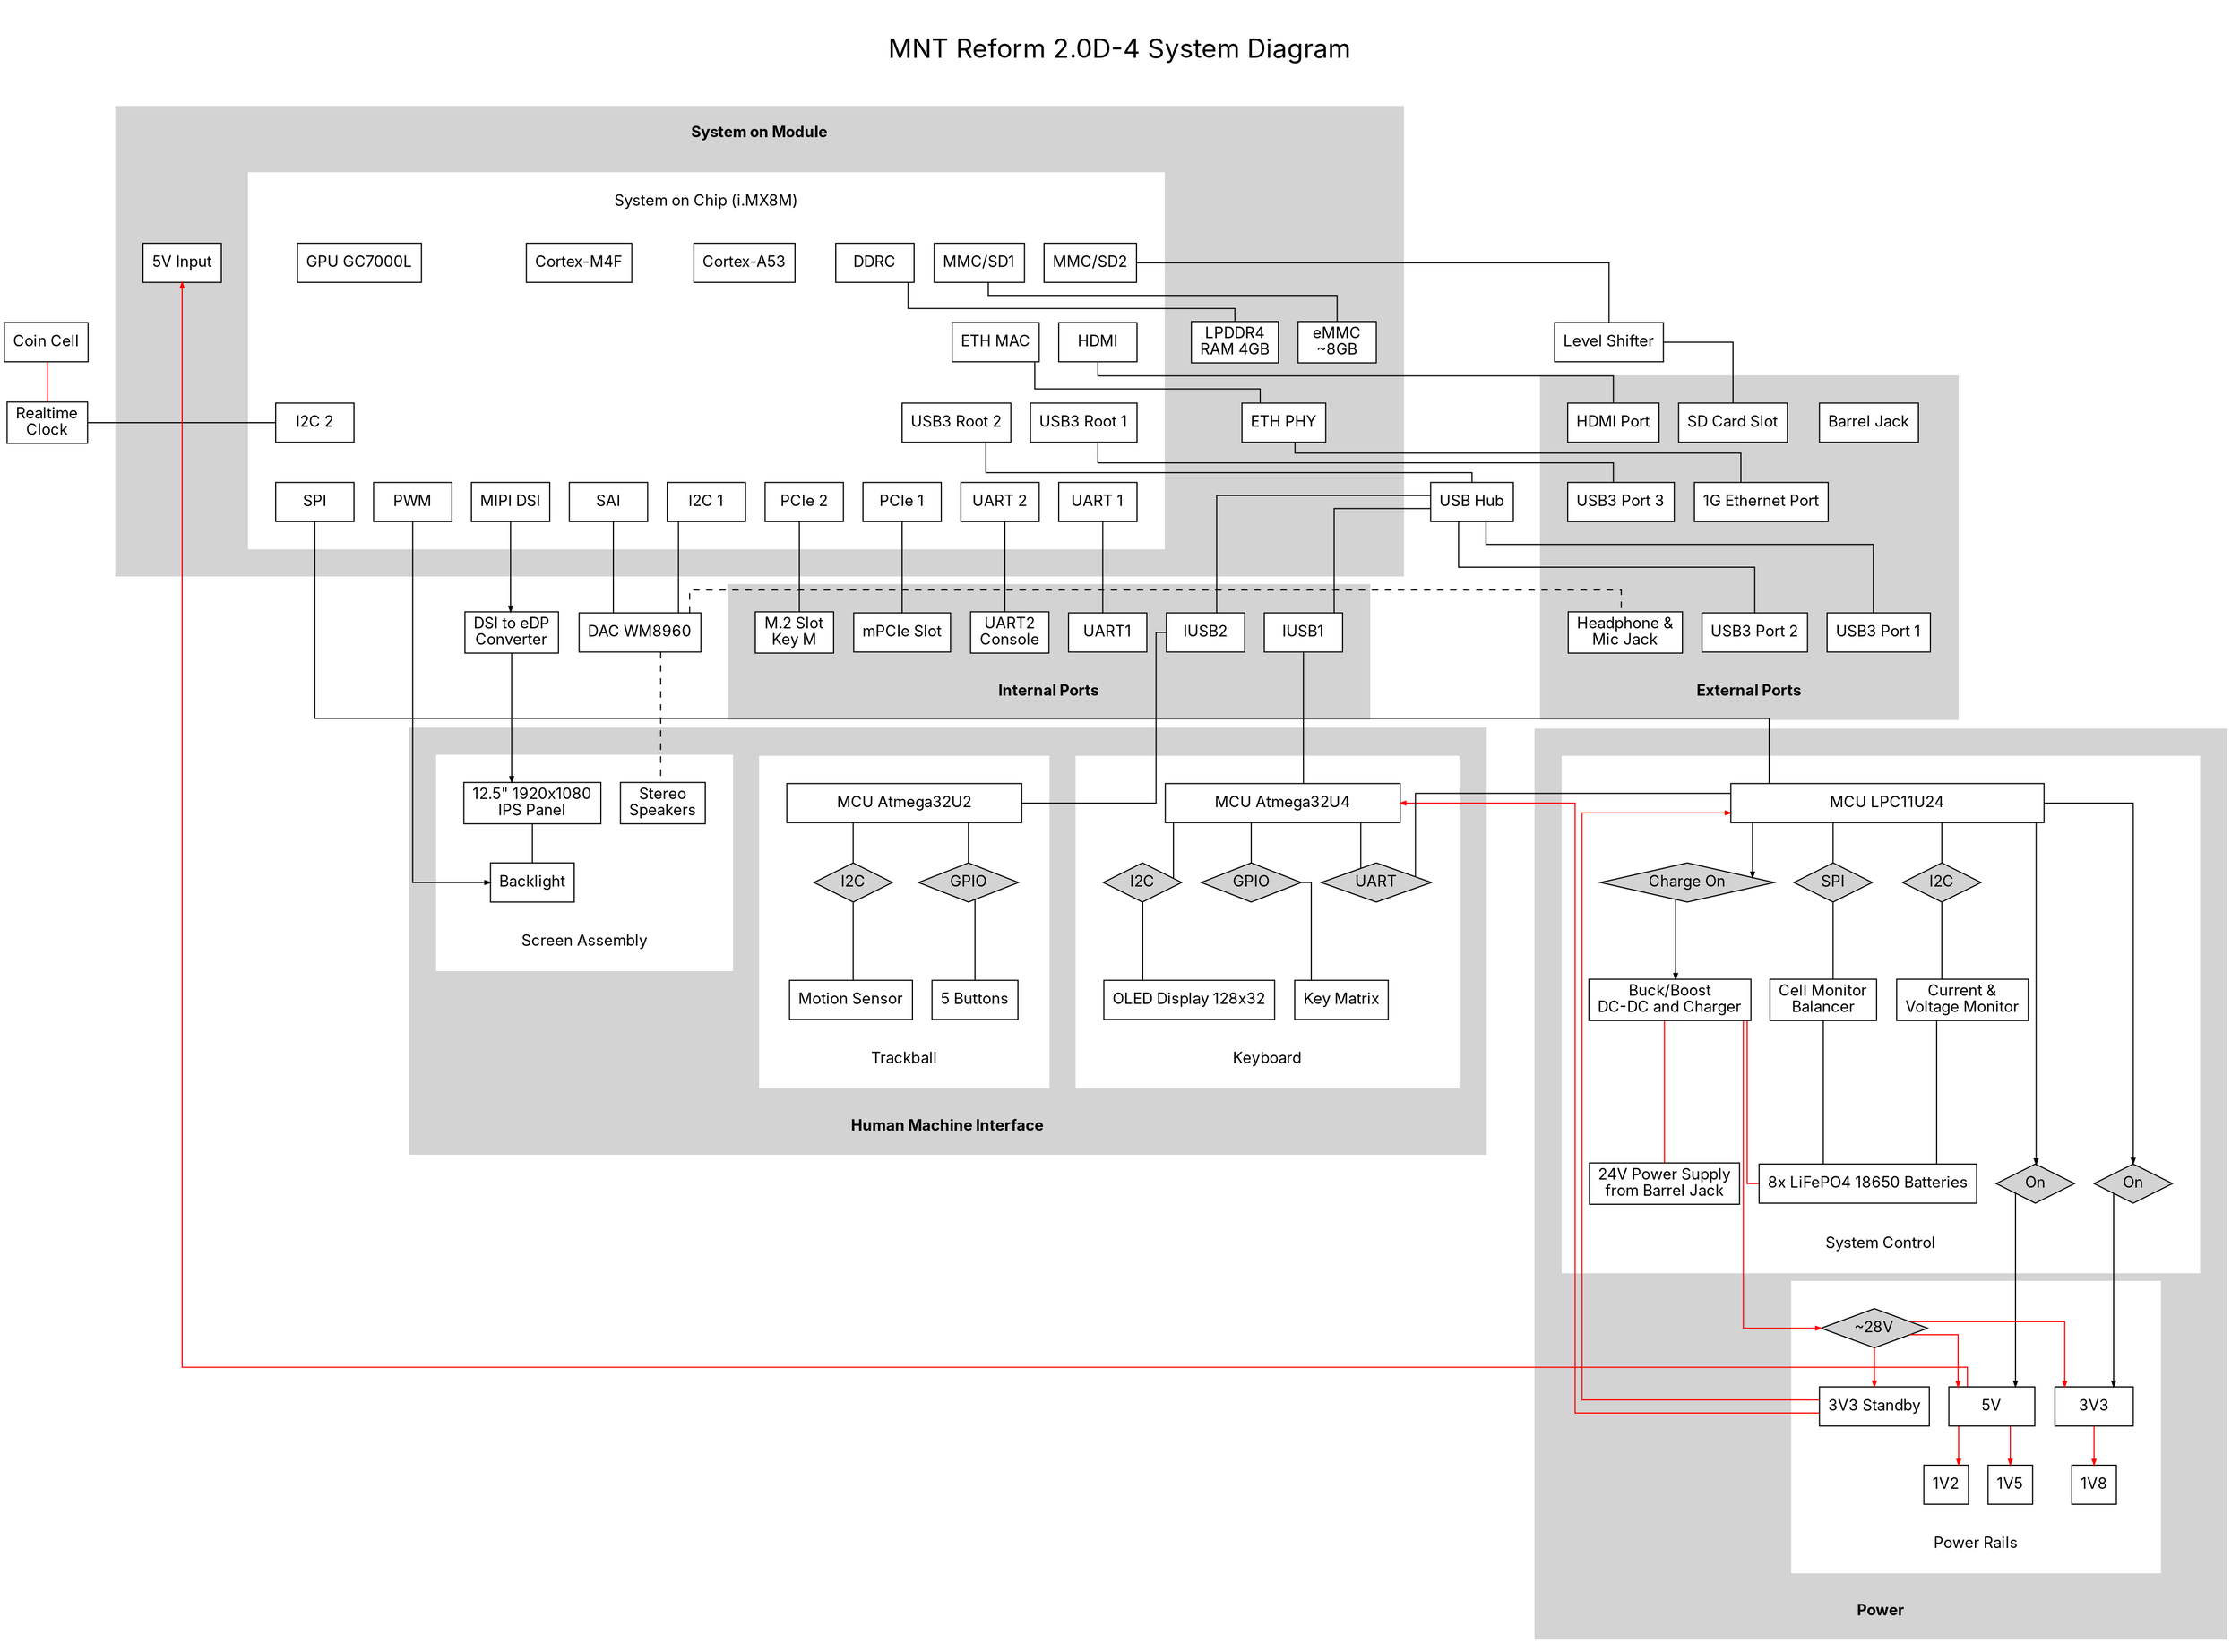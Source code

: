 digraph G {
  newrank=true;
  overlap=false;
  splines=ortho;

  node [shape=box fillcolor=white style=filled fontname="Inter" width=1 target="_top"];
  edge [arrowsize="0.5"];
  rankdir=TB; 
  fontname="Inter";
  label=<<font point-size='24'> <br/>MNT Reform 2.0D-4 System Diagram<br/> </font>>;
  labelloc="t";

  rtc  [label="Realtime\nClock" href="system.html#rtc"];
  rtcbat  [label="Coin Cell" href="system.html#rtc"];
   
  subgraph cluster_som {
    fontname="Inter";
    color=lightgrey;
    label=<<br/><b>System on Module</b>>;
    labelloc="t";
    margin="25.0";
    
    style=filled;
    
    subgraph cluster_soc {
      fontname="Inter";
      color=white;
      label=<<br/>System on Chip (i.MX8M)>;
      labelloc="t";
      margin="25.0";
      
      dsi  [label="MIPI DSI" href="system.html#mipi-dsi"];
      hdmi  [label="HDMI" href="system.html#hdmi"];
      sai  [label="SAI" href="system.html#sai"];
      i2c0  [label="I2C 1" href="system.html#i2c"];
      
      usb0  [label="USB3 Root 1" href="system.html#usb3"];
      usb1  [label="USB3 Root 2" href="system.html#usb3"];

      ddrc [label="DDRC" href="system.html#ddrc"];

      sd1  [label="MMC/SD1" href="system.html#mmc"];
      sd2  [label="MMC/SD2" href="system.html#mmc"];
      
      uart1 [label="UART 2" href="system.html#uart"];
      pcie0  [label="PCIe 1" href="system.html#pcie"];
      pcie1  [label="PCIe 2" href="system.html#pcie"];
      uart0 [label="UART 1" href="system.html#uart"];
      
      //uart2 [label="UART 3"];
      
      pwm [label="PWM" href="system.html#pwm"];
      
      ethmac  [label="ETH MAC" href="system.html#eth-mac"];

      cpu0 [label="Cortex-A53" href="system.html#cortex-a53"];
      cpu1 [label="Cortex-M4F" href="system.html#cortex-m4f"];
      gpu [label="GPU GC7000L" href="system.html#gpu"];
      
      i2c1  [label="I2C 2" href="system.html#i2c"];
      spi1 [label="SPI" href="system.html#spi"];
    }

    ram [label="LPDDR4\nRAM 4GB" href="system.html#ddrc"];
    emmc [label="eMMC\n~8GB" href="system.html#mmc"];
    
    ethphy  [label="ETH PHY" href="system.html#eth-phy"];
    
    s5v  [label="5V Input"];
  }
  
  hub  [label="USB Hub" href="system.html#usb-hub"];
  
  adac  [label="DAC WM8960" href="system.html#dac"];
  dsi2edp  [label="DSI to eDP\nConverter" href="system.html#dsi2edp"];

  subgraph cluster_headers {
    fontname="Inter"
    labelloc="b";
    margin="25.0";
    color=lightgrey;
    style=filled;
    label=<<b>Internal Ports</b><br/> >;

    iuart0  [label="UART1" href="system.html#uart"];
    iuart1  [label="UART2\nConsole" href="system.html#uart"];

    iusb0 [label="IUSB1" href="system.html#usb3"];
    iusb1 [label="IUSB2" href="system.html#usb3"];

    impcie [label="mPCIe Slot" href="system.html#pcie"];
    im2 [label="M.2 Slot\nKey M" href="system.html#pcie"];
  }
  
  subgraph cluster_power {
    fontname="Inter"
    label=<<b>Power</b><br/> >;
    labelloc="b";
    color=lightgrey;
    style=filled;
    margin="25.0";
    
    subgraph cluster_system_control {
      fontname="Inter"
      label="System Control\n ";
      labelloc="b";
      color=white;
      style=filled;
      margin="25.0";
      
      lpc  [label="MCU LPC11U24" width=4 href="system.html#lpc"];
      ina  [label="Current &\nVoltage Monitor" href="system.html#ina"];
      
      ltc  [label="Buck/Boost\nDC-DC and Charger" href="system.html#ltc4020"];

      mon  [label="Cell Monitor\nBalancer" href="system.html#balancer"];
      
      lspi  [label="SPI" shape=diamond fillcolor=lightgrey href="system.html#spi"];
      li2c  [label="I2C" shape=diamond fillcolor=lightgrey href="system.html#i2c"];
    
      cells [label="8x LiFePO4 18650 Batteries" shape=rectangle href="system.html#cells"];
      supply [label="24V Power Supply\nfrom Barrel Jack" shape=rectangle href="system.html#barreljack"];
    
      enabchg [label="Charge On" shape=diamond fillcolor=lightgrey href="system.html#lpc"];
      enab5v [label="On" shape=diamond fillcolor=lightgrey href="system.html#lpc"];
      enab3v3 [label="On" shape=diamond fillcolor=lightgrey href="system.html#lpc"];
    }

    subgraph cluster_power_rails {
      fontname="Inter"
      label="Power Rails\n ";
      color=white;
      style=filled;
      margin="25.0";
      
      r28v  [label="~28V" shape=diamond fillcolor=lightgrey];
      stby [label="3V3 Standby" href="system.html#standby"];
      r5v  [label="5V" width=1.1 href="system.html#r5v"];
      r3v3 [label="3V3" href="system.html#r3v3"];
      
      r1v2 [label="1V2" width=0.5 href="system.html#r1v2"];
      r1v5 [label="1V5" width=0.5 href="system.html#r1v5"];
      r1v8 [label="1V8" width=0.5 href="system.html#r1v8"];
    }
  }

  subgraph cluster_ports {
    fontname="Inter"
    label=<<b>External Ports</b><br/> >;
    labelloc="b";
    margin="25.0";
    color=lightgrey;
    style=filled;
    
    pusb3  [label="USB3 Port 3" href="system.html#usb3"];
    pusb2  [label="USB3 Port 2" href="system.html#usb3"];
    pusb1  [label="USB3 Port 1" href="system.html#usb3"];

    pbarrel [label="Barrel Jack" href="system.html#barreljack"];
    
    phdmi  [label="HDMI Port" href="system.html#hdmi"];
    psdcard  [label="SD Card Slot" href="system.html#mmc"];
    peth [label="1G Ethernet Port" href="system.html#eth-mac"];

    paudio  [label="Headphone &\nMic Jack" href="system.html#audiojack"];
  }
  lshift  [label="Level Shifter" href="system.html#mmc"];
  
  //refclk  [label="PCIe Clock Generator"];
  
  
  subgraph cluster_hmi {
    fontname="Inter"
    color=lightgrey;
    style=filled;
    label=<<b>Human Machine Interface</b><br/> >;
    labelloc="b";
    margin="25.0";
    
    subgraph cluster_screen {
      fontname="Inter"
      color=white;
      style=filled;
      label="Screen Assembly\n ";
      margin="25.0";

      panel  [label="12.5\" 1920x1080\nIPS Panel" href="system.html#panel"];
      backlight  [label="Backlight" href="system.html#panel"];
      speakers  [label="Stereo\nSpeakers" href="system.html#speakers"];
    }
    
    subgraph cluster_trackball {
      fontname="Inter"
      color=white;
      style=filled;
      label="Trackball\n ";
      margin="25.0";
      
      tmcu  [label="MCU Atmega32U2" width=3 href="system.html#tbctrl"];
      tsens  [label="Motion Sensor" href="system.html#tbsensor"];
      
      ti2c  [label="I2C" shape=diamond fillcolor=lightgrey href="system.html#i2c"];
      tgpio  [label="GPIO" shape=diamond fillcolor=lightgrey href="system.html#tbctrl"];      
      tkeys  [label="5 Buttons" href="system.html#kbkeys"];
    }

    subgraph cluster_keyboard {
      fontname="Inter"
      color=white;
      style=filled;
      label="Keyboard\n ";
      margin="25.0";
      
      kmcu  [label="MCU Atmega32U4" width=3 href="system.html#kbctrl"];

      oled [label="OLED Display 128x32" href="system.html#oled"];
      
      ki2c  [label="I2C" shape=diamond fillcolor=lightgrey href="system.html#i2c"];
      kuart  [label="UART" shape=diamond fillcolor=lightgrey href="system.html#kbctrl"];
      kgpio  [label="GPIO" shape=diamond fillcolor=lightgrey href="system.html#kbctrl"];
      kkeys  [label="Key Matrix" href="system.html#kbkeys"];
    }
  }

  { rank=same; ddrc, cpu0, cpu1, gpu }
  
  { rank=same; kmcu, tmcu, lpc, panel }

  { rank=same; ltc, mon, ina }
  { rank=same; enab5v, enab3v3, cells, supply }
  
  { rank=same; iusb0, iusb1, iuart0, iuart1, impcie, im2, paudio}
    
  { rank=same; usb0, usb1, ethphy, rtc, i2c1 }
  { rank=same; adac, dsi2edp }

  { rank=same; spi1, i2c0, pwm }

  { rank=same; hdmi, ethmac, emmc }
  { rank=same; peth, hub, pusb3 }
  
  { rank=same; phdmi, psdcard, pbarrel }
  
  
  // power signals
  
  lpc -> lspi -> mon  [arrowhead=none];
  lpc -> li2c -> ina  [arrowhead=none];
  lpc -> enabchg -> ltc;
  
  mon -> cells [arrowhead=none];
  ina -> cells [arrowhead=none];
  
  ltc -> cells [arrowhead=none,color=red];
  supply -> ltc [arrowhead=none,color=red];

  lpc -> enab5v -> r5v;
  lpc -> enab3v3 -> r3v3;

  // power
  
  r28v -> r5v   [color=red];
  r28v -> r3v3  [color=red];
  r28v -> stby  [color=red];
  r5v -> r1v2   [color=red];
  r5v -> r1v5   [color=red];
  r3v3 -> r1v8  [color=red];
  ltc -> r28v   [color=red];
  cells -> r28v [color=invis];

  rtcbat -> rtc [arrowhead=none,color=red];
  
  stby -> lpc [color=red,constraint=false];
  stby -> kmcu [color=red,constraint=false];

  // soc/som signals, external ports
  usb1 -> hub [arrowhead=none];
  hub -> pusb1 [arrowhead=none];
  hub -> pusb2 [arrowhead=none];
  usb0 -> pusb3 [arrowhead=none];
  hdmi -> phdmi [arrowhead=none];

  sd2 -> lshift -> psdcard  [arrowhead=none];
  ethmac -> ethphy -> peth [arrowhead=none];
  sai -> adac  [arrowhead=none];
  
  ddrc -> ram [arrowhead=none];
  sd1 -> emmc [arrowhead=none];

  r5v -> s5v [color=red constraint=false];

  // internal ports
  pcie0 -> impcie [arrowhead=none];
  pcie1 -> im2 [arrowhead=none];
  uart0 -> iuart0 [arrowhead=none];
  uart1 -> iuart1 [arrowhead=none];
  hub -> iusb1 [arrowhead=none];
  hub -> iusb0 [arrowhead=none];

  iusb0 -> kmcu [arrowhead=none];
  iusb1 -> tmcu [arrowhead=none];

  // trackball internal signals

  tmcu -> ti2c -> tsens [arrowhead=none];
  tmcu -> tgpio -> tkeys [arrowhead=none];

  // keyboard internal signals
  
  kmcu -> ki2c -> oled [arrowhead=none];
  kmcu -> kgpio -> kkeys [arrowhead=none];
  kmcu -> kuart -> lpc [arrowhead=none];
  
  i2c1 -> rtc [arrowhead=none];
  i2c0 -> adac [arrowhead=none];

  // uart2 -> lpc;
  spi1 -> lpc [arrowhead=none,constraint=false];

  // screen assembly
  
  dsi -> dsi2edp;
  dsi2edp -> panel;
  panel -> backlight [arrowhead=none];
  pwm -> backlight [constraint=false];

  adac -> speakers [arrowhead=none,style=dashed];
  adac -> paudio [arrowhead=none,style=dashed,constraint=false];
}
